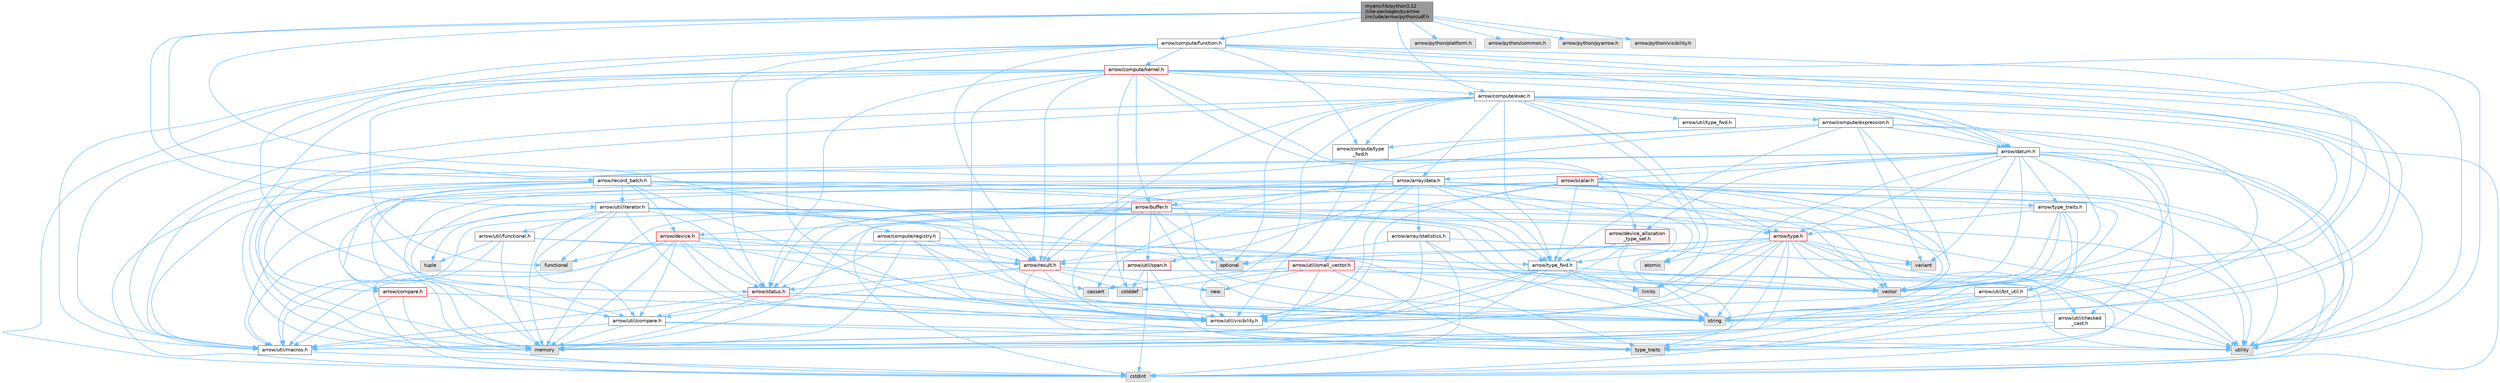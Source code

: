digraph "myenv/lib/python3.12/site-packages/pyarrow/include/arrow/python/udf.h"
{
 // LATEX_PDF_SIZE
  bgcolor="transparent";
  edge [fontname=Helvetica,fontsize=10,labelfontname=Helvetica,labelfontsize=10];
  node [fontname=Helvetica,fontsize=10,shape=box,height=0.2,width=0.4];
  Node1 [id="Node000001",label="myenv/lib/python3.12\l/site-packages/pyarrow\l/include/arrow/python/udf.h",height=0.2,width=0.4,color="gray40", fillcolor="grey60", style="filled", fontcolor="black",tooltip=" "];
  Node1 -> Node2 [id="edge1_Node000001_Node000002",color="steelblue1",style="solid",tooltip=" "];
  Node2 [id="Node000002",label="arrow/compute/exec.h",height=0.2,width=0.4,color="grey40", fillcolor="white", style="filled",URL="$exec_8h.html",tooltip=" "];
  Node2 -> Node3 [id="edge2_Node000002_Node000003",color="steelblue1",style="solid",tooltip=" "];
  Node3 [id="Node000003",label="atomic",height=0.2,width=0.4,color="grey60", fillcolor="#E0E0E0", style="filled",tooltip=" "];
  Node2 -> Node4 [id="edge3_Node000002_Node000004",color="steelblue1",style="solid",tooltip=" "];
  Node4 [id="Node000004",label="cstdint",height=0.2,width=0.4,color="grey60", fillcolor="#E0E0E0", style="filled",tooltip=" "];
  Node2 -> Node5 [id="edge4_Node000002_Node000005",color="steelblue1",style="solid",tooltip=" "];
  Node5 [id="Node000005",label="limits",height=0.2,width=0.4,color="grey60", fillcolor="#E0E0E0", style="filled",tooltip=" "];
  Node2 -> Node6 [id="edge5_Node000002_Node000006",color="steelblue1",style="solid",tooltip=" "];
  Node6 [id="Node000006",label="memory",height=0.2,width=0.4,color="grey60", fillcolor="#E0E0E0", style="filled",tooltip=" "];
  Node2 -> Node7 [id="edge6_Node000002_Node000007",color="steelblue1",style="solid",tooltip=" "];
  Node7 [id="Node000007",label="optional",height=0.2,width=0.4,color="grey60", fillcolor="#E0E0E0", style="filled",tooltip=" "];
  Node2 -> Node8 [id="edge7_Node000002_Node000008",color="steelblue1",style="solid",tooltip=" "];
  Node8 [id="Node000008",label="string",height=0.2,width=0.4,color="grey60", fillcolor="#E0E0E0", style="filled",tooltip=" "];
  Node2 -> Node9 [id="edge8_Node000002_Node000009",color="steelblue1",style="solid",tooltip=" "];
  Node9 [id="Node000009",label="utility",height=0.2,width=0.4,color="grey60", fillcolor="#E0E0E0", style="filled",tooltip=" "];
  Node2 -> Node10 [id="edge9_Node000002_Node000010",color="steelblue1",style="solid",tooltip=" "];
  Node10 [id="Node000010",label="vector",height=0.2,width=0.4,color="grey60", fillcolor="#E0E0E0", style="filled",tooltip=" "];
  Node2 -> Node11 [id="edge10_Node000002_Node000011",color="steelblue1",style="solid",tooltip=" "];
  Node11 [id="Node000011",label="arrow/array/data.h",height=0.2,width=0.4,color="grey40", fillcolor="white", style="filled",URL="$data_8h.html",tooltip=" "];
  Node11 -> Node3 [id="edge11_Node000011_Node000003",color="steelblue1",style="solid",tooltip=" "];
  Node11 -> Node12 [id="edge12_Node000011_Node000012",color="steelblue1",style="solid",tooltip=" "];
  Node12 [id="Node000012",label="cassert",height=0.2,width=0.4,color="grey60", fillcolor="#E0E0E0", style="filled",tooltip=" "];
  Node11 -> Node4 [id="edge13_Node000011_Node000004",color="steelblue1",style="solid",tooltip=" "];
  Node11 -> Node6 [id="edge14_Node000011_Node000006",color="steelblue1",style="solid",tooltip=" "];
  Node11 -> Node9 [id="edge15_Node000011_Node000009",color="steelblue1",style="solid",tooltip=" "];
  Node11 -> Node10 [id="edge16_Node000011_Node000010",color="steelblue1",style="solid",tooltip=" "];
  Node11 -> Node13 [id="edge17_Node000011_Node000013",color="steelblue1",style="solid",tooltip=" "];
  Node13 [id="Node000013",label="arrow/array/statistics.h",height=0.2,width=0.4,color="grey40", fillcolor="white", style="filled",URL="$arrow_2array_2statistics_8h.html",tooltip=" "];
  Node13 -> Node4 [id="edge18_Node000013_Node000004",color="steelblue1",style="solid",tooltip=" "];
  Node13 -> Node7 [id="edge19_Node000013_Node000007",color="steelblue1",style="solid",tooltip=" "];
  Node13 -> Node8 [id="edge20_Node000013_Node000008",color="steelblue1",style="solid",tooltip=" "];
  Node13 -> Node14 [id="edge21_Node000013_Node000014",color="steelblue1",style="solid",tooltip=" "];
  Node14 [id="Node000014",label="variant",height=0.2,width=0.4,color="grey60", fillcolor="#E0E0E0", style="filled",tooltip=" "];
  Node13 -> Node15 [id="edge22_Node000013_Node000015",color="steelblue1",style="solid",tooltip=" "];
  Node15 [id="Node000015",label="arrow/util/visibility.h",height=0.2,width=0.4,color="grey40", fillcolor="white", style="filled",URL="$include_2arrow_2util_2visibility_8h.html",tooltip=" "];
  Node11 -> Node16 [id="edge23_Node000011_Node000016",color="steelblue1",style="solid",tooltip=" "];
  Node16 [id="Node000016",label="arrow/buffer.h",height=0.2,width=0.4,color="red", fillcolor="#FFF0F0", style="filled",URL="$buffer_8h.html",tooltip=" "];
  Node16 -> Node4 [id="edge24_Node000016_Node000004",color="steelblue1",style="solid",tooltip=" "];
  Node16 -> Node6 [id="edge25_Node000016_Node000006",color="steelblue1",style="solid",tooltip=" "];
  Node16 -> Node7 [id="edge26_Node000016_Node000007",color="steelblue1",style="solid",tooltip=" "];
  Node16 -> Node8 [id="edge27_Node000016_Node000008",color="steelblue1",style="solid",tooltip=" "];
  Node16 -> Node9 [id="edge28_Node000016_Node000009",color="steelblue1",style="solid",tooltip=" "];
  Node16 -> Node10 [id="edge29_Node000016_Node000010",color="steelblue1",style="solid",tooltip=" "];
  Node16 -> Node19 [id="edge30_Node000016_Node000019",color="steelblue1",style="solid",tooltip=" "];
  Node19 [id="Node000019",label="arrow/device.h",height=0.2,width=0.4,color="red", fillcolor="#FFF0F0", style="filled",URL="$device_8h.html",tooltip=" "];
  Node19 -> Node4 [id="edge31_Node000019_Node000004",color="steelblue1",style="solid",tooltip=" "];
  Node19 -> Node20 [id="edge32_Node000019_Node000020",color="steelblue1",style="solid",tooltip=" "];
  Node20 [id="Node000020",label="functional",height=0.2,width=0.4,color="grey60", fillcolor="#E0E0E0", style="filled",tooltip=" "];
  Node19 -> Node6 [id="edge33_Node000019_Node000006",color="steelblue1",style="solid",tooltip=" "];
  Node19 -> Node8 [id="edge34_Node000019_Node000008",color="steelblue1",style="solid",tooltip=" "];
  Node19 -> Node24 [id="edge35_Node000019_Node000024",color="steelblue1",style="solid",tooltip=" "];
  Node24 [id="Node000024",label="arrow/result.h",height=0.2,width=0.4,color="red", fillcolor="#FFF0F0", style="filled",URL="$result_8h.html",tooltip=" "];
  Node24 -> Node25 [id="edge36_Node000024_Node000025",color="steelblue1",style="solid",tooltip=" "];
  Node25 [id="Node000025",label="cstddef",height=0.2,width=0.4,color="grey60", fillcolor="#E0E0E0", style="filled",tooltip=" "];
  Node24 -> Node26 [id="edge37_Node000024_Node000026",color="steelblue1",style="solid",tooltip=" "];
  Node26 [id="Node000026",label="new",height=0.2,width=0.4,color="grey60", fillcolor="#E0E0E0", style="filled",tooltip=" "];
  Node24 -> Node8 [id="edge38_Node000024_Node000008",color="steelblue1",style="solid",tooltip=" "];
  Node24 -> Node27 [id="edge39_Node000024_Node000027",color="steelblue1",style="solid",tooltip=" "];
  Node27 [id="Node000027",label="type_traits",height=0.2,width=0.4,color="grey60", fillcolor="#E0E0E0", style="filled",tooltip=" "];
  Node24 -> Node9 [id="edge40_Node000024_Node000009",color="steelblue1",style="solid",tooltip=" "];
  Node24 -> Node28 [id="edge41_Node000024_Node000028",color="steelblue1",style="solid",tooltip=" "];
  Node28 [id="Node000028",label="arrow/status.h",height=0.2,width=0.4,color="red", fillcolor="#FFF0F0", style="filled",URL="$status_8h.html",tooltip=" "];
  Node28 -> Node6 [id="edge42_Node000028_Node000006",color="steelblue1",style="solid",tooltip=" "];
  Node28 -> Node8 [id="edge43_Node000028_Node000008",color="steelblue1",style="solid",tooltip=" "];
  Node28 -> Node9 [id="edge44_Node000028_Node000009",color="steelblue1",style="solid",tooltip=" "];
  Node28 -> Node30 [id="edge45_Node000028_Node000030",color="steelblue1",style="solid",tooltip=" "];
  Node30 [id="Node000030",label="arrow/util/compare.h",height=0.2,width=0.4,color="grey40", fillcolor="white", style="filled",URL="$util_2compare_8h.html",tooltip=" "];
  Node30 -> Node6 [id="edge46_Node000030_Node000006",color="steelblue1",style="solid",tooltip=" "];
  Node30 -> Node27 [id="edge47_Node000030_Node000027",color="steelblue1",style="solid",tooltip=" "];
  Node30 -> Node9 [id="edge48_Node000030_Node000009",color="steelblue1",style="solid",tooltip=" "];
  Node30 -> Node23 [id="edge49_Node000030_Node000023",color="steelblue1",style="solid",tooltip=" "];
  Node23 [id="Node000023",label="arrow/util/macros.h",height=0.2,width=0.4,color="grey40", fillcolor="white", style="filled",URL="$macros_8h.html",tooltip=" "];
  Node23 -> Node4 [id="edge50_Node000023_Node000004",color="steelblue1",style="solid",tooltip=" "];
  Node28 -> Node23 [id="edge51_Node000028_Node000023",color="steelblue1",style="solid",tooltip=" "];
  Node28 -> Node15 [id="edge52_Node000028_Node000015",color="steelblue1",style="solid",tooltip=" "];
  Node24 -> Node30 [id="edge53_Node000024_Node000030",color="steelblue1",style="solid",tooltip=" "];
  Node19 -> Node28 [id="edge54_Node000019_Node000028",color="steelblue1",style="solid",tooltip=" "];
  Node19 -> Node22 [id="edge55_Node000019_Node000022",color="steelblue1",style="solid",tooltip=" "];
  Node22 [id="Node000022",label="arrow/type_fwd.h",height=0.2,width=0.4,color="grey40", fillcolor="white", style="filled",URL="$arrow_2type__fwd_8h.html",tooltip=" "];
  Node22 -> Node5 [id="edge56_Node000022_Node000005",color="steelblue1",style="solid",tooltip=" "];
  Node22 -> Node6 [id="edge57_Node000022_Node000006",color="steelblue1",style="solid",tooltip=" "];
  Node22 -> Node8 [id="edge58_Node000022_Node000008",color="steelblue1",style="solid",tooltip=" "];
  Node22 -> Node10 [id="edge59_Node000022_Node000010",color="steelblue1",style="solid",tooltip=" "];
  Node22 -> Node23 [id="edge60_Node000022_Node000023",color="steelblue1",style="solid",tooltip=" "];
  Node22 -> Node15 [id="edge61_Node000022_Node000015",color="steelblue1",style="solid",tooltip=" "];
  Node19 -> Node30 [id="edge62_Node000019_Node000030",color="steelblue1",style="solid",tooltip=" "];
  Node19 -> Node23 [id="edge63_Node000019_Node000023",color="steelblue1",style="solid",tooltip=" "];
  Node19 -> Node15 [id="edge64_Node000019_Node000015",color="steelblue1",style="solid",tooltip=" "];
  Node16 -> Node28 [id="edge65_Node000016_Node000028",color="steelblue1",style="solid",tooltip=" "];
  Node16 -> Node22 [id="edge66_Node000016_Node000022",color="steelblue1",style="solid",tooltip=" "];
  Node16 -> Node23 [id="edge67_Node000016_Node000023",color="steelblue1",style="solid",tooltip=" "];
  Node16 -> Node35 [id="edge68_Node000016_Node000035",color="steelblue1",style="solid",tooltip=" "];
  Node35 [id="Node000035",label="arrow/util/span.h",height=0.2,width=0.4,color="red", fillcolor="#FFF0F0", style="filled",URL="$span_8h.html",tooltip=" "];
  Node35 -> Node25 [id="edge69_Node000035_Node000025",color="steelblue1",style="solid",tooltip=" "];
  Node35 -> Node4 [id="edge70_Node000035_Node000004",color="steelblue1",style="solid",tooltip=" "];
  Node35 -> Node27 [id="edge71_Node000035_Node000027",color="steelblue1",style="solid",tooltip=" "];
  Node16 -> Node15 [id="edge72_Node000016_Node000015",color="steelblue1",style="solid",tooltip=" "];
  Node11 -> Node24 [id="edge73_Node000011_Node000024",color="steelblue1",style="solid",tooltip=" "];
  Node11 -> Node37 [id="edge74_Node000011_Node000037",color="steelblue1",style="solid",tooltip=" "];
  Node37 [id="Node000037",label="arrow/type.h",height=0.2,width=0.4,color="red", fillcolor="#FFF0F0", style="filled",URL="$type_8h.html",tooltip=" "];
  Node37 -> Node3 [id="edge75_Node000037_Node000003",color="steelblue1",style="solid",tooltip=" "];
  Node37 -> Node4 [id="edge76_Node000037_Node000004",color="steelblue1",style="solid",tooltip=" "];
  Node37 -> Node5 [id="edge77_Node000037_Node000005",color="steelblue1",style="solid",tooltip=" "];
  Node37 -> Node6 [id="edge78_Node000037_Node000006",color="steelblue1",style="solid",tooltip=" "];
  Node37 -> Node7 [id="edge79_Node000037_Node000007",color="steelblue1",style="solid",tooltip=" "];
  Node37 -> Node8 [id="edge80_Node000037_Node000008",color="steelblue1",style="solid",tooltip=" "];
  Node37 -> Node9 [id="edge81_Node000037_Node000009",color="steelblue1",style="solid",tooltip=" "];
  Node37 -> Node14 [id="edge82_Node000037_Node000014",color="steelblue1",style="solid",tooltip=" "];
  Node37 -> Node10 [id="edge83_Node000037_Node000010",color="steelblue1",style="solid",tooltip=" "];
  Node37 -> Node24 [id="edge84_Node000037_Node000024",color="steelblue1",style="solid",tooltip=" "];
  Node37 -> Node22 [id="edge85_Node000037_Node000022",color="steelblue1",style="solid",tooltip=" "];
  Node37 -> Node39 [id="edge86_Node000037_Node000039",color="steelblue1",style="solid",tooltip=" "];
  Node39 [id="Node000039",label="arrow/util/checked\l_cast.h",height=0.2,width=0.4,color="grey40", fillcolor="white", style="filled",URL="$checked__cast_8h.html",tooltip=" "];
  Node39 -> Node6 [id="edge87_Node000039_Node000006",color="steelblue1",style="solid",tooltip=" "];
  Node39 -> Node27 [id="edge88_Node000039_Node000027",color="steelblue1",style="solid",tooltip=" "];
  Node39 -> Node9 [id="edge89_Node000039_Node000009",color="steelblue1",style="solid",tooltip=" "];
  Node37 -> Node23 [id="edge90_Node000037_Node000023",color="steelblue1",style="solid",tooltip=" "];
  Node37 -> Node15 [id="edge91_Node000037_Node000015",color="steelblue1",style="solid",tooltip=" "];
  Node11 -> Node22 [id="edge92_Node000011_Node000022",color="steelblue1",style="solid",tooltip=" "];
  Node11 -> Node46 [id="edge93_Node000011_Node000046",color="steelblue1",style="solid",tooltip=" "];
  Node46 [id="Node000046",label="arrow/util/bit_util.h",height=0.2,width=0.4,color="grey40", fillcolor="white", style="filled",URL="$bit__util_8h.html",tooltip=" "];
  Node46 -> Node4 [id="edge94_Node000046_Node000004",color="steelblue1",style="solid",tooltip=" "];
  Node46 -> Node27 [id="edge95_Node000046_Node000027",color="steelblue1",style="solid",tooltip=" "];
  Node46 -> Node23 [id="edge96_Node000046_Node000023",color="steelblue1",style="solid",tooltip=" "];
  Node46 -> Node15 [id="edge97_Node000046_Node000015",color="steelblue1",style="solid",tooltip=" "];
  Node11 -> Node23 [id="edge98_Node000011_Node000023",color="steelblue1",style="solid",tooltip=" "];
  Node11 -> Node35 [id="edge99_Node000011_Node000035",color="steelblue1",style="solid",tooltip=" "];
  Node11 -> Node15 [id="edge100_Node000011_Node000015",color="steelblue1",style="solid",tooltip=" "];
  Node2 -> Node47 [id="edge101_Node000002_Node000047",color="steelblue1",style="solid",tooltip=" "];
  Node47 [id="Node000047",label="arrow/compute/expression.h",height=0.2,width=0.4,color="grey40", fillcolor="white", style="filled",URL="$expression_8h.html",tooltip=" "];
  Node47 -> Node6 [id="edge102_Node000047_Node000006",color="steelblue1",style="solid",tooltip=" "];
  Node47 -> Node8 [id="edge103_Node000047_Node000008",color="steelblue1",style="solid",tooltip=" "];
  Node47 -> Node9 [id="edge104_Node000047_Node000009",color="steelblue1",style="solid",tooltip=" "];
  Node47 -> Node14 [id="edge105_Node000047_Node000014",color="steelblue1",style="solid",tooltip=" "];
  Node47 -> Node10 [id="edge106_Node000047_Node000010",color="steelblue1",style="solid",tooltip=" "];
  Node47 -> Node48 [id="edge107_Node000047_Node000048",color="steelblue1",style="solid",tooltip=" "];
  Node48 [id="Node000048",label="arrow/compute/type\l_fwd.h",height=0.2,width=0.4,color="grey40", fillcolor="white", style="filled",URL="$arrow_2compute_2type__fwd_8h.html",tooltip=" "];
  Node48 -> Node15 [id="edge108_Node000048_Node000015",color="steelblue1",style="solid",tooltip=" "];
  Node47 -> Node49 [id="edge109_Node000047_Node000049",color="steelblue1",style="solid",tooltip=" "];
  Node49 [id="Node000049",label="arrow/datum.h",height=0.2,width=0.4,color="grey40", fillcolor="white", style="filled",URL="$datum_8h.html",tooltip=" "];
  Node49 -> Node4 [id="edge110_Node000049_Node000004",color="steelblue1",style="solid",tooltip=" "];
  Node49 -> Node6 [id="edge111_Node000049_Node000006",color="steelblue1",style="solid",tooltip=" "];
  Node49 -> Node8 [id="edge112_Node000049_Node000008",color="steelblue1",style="solid",tooltip=" "];
  Node49 -> Node27 [id="edge113_Node000049_Node000027",color="steelblue1",style="solid",tooltip=" "];
  Node49 -> Node9 [id="edge114_Node000049_Node000009",color="steelblue1",style="solid",tooltip=" "];
  Node49 -> Node14 [id="edge115_Node000049_Node000014",color="steelblue1",style="solid",tooltip=" "];
  Node49 -> Node10 [id="edge116_Node000049_Node000010",color="steelblue1",style="solid",tooltip=" "];
  Node49 -> Node11 [id="edge117_Node000049_Node000011",color="steelblue1",style="solid",tooltip=" "];
  Node49 -> Node50 [id="edge118_Node000049_Node000050",color="steelblue1",style="solid",tooltip=" "];
  Node50 [id="Node000050",label="arrow/device_allocation\l_type_set.h",height=0.2,width=0.4,color="red", fillcolor="#FFF0F0", style="filled",URL="$device__allocation__type__set_8h.html",tooltip=" "];
  Node50 -> Node8 [id="edge119_Node000050_Node000008",color="steelblue1",style="solid",tooltip=" "];
  Node50 -> Node22 [id="edge120_Node000050_Node000022",color="steelblue1",style="solid",tooltip=" "];
  Node50 -> Node15 [id="edge121_Node000050_Node000015",color="steelblue1",style="solid",tooltip=" "];
  Node49 -> Node52 [id="edge122_Node000049_Node000052",color="steelblue1",style="solid",tooltip=" "];
  Node52 [id="Node000052",label="arrow/scalar.h",height=0.2,width=0.4,color="red", fillcolor="#FFF0F0", style="filled",URL="$scalar_8h.html",tooltip=" "];
  Node52 -> Node6 [id="edge123_Node000052_Node000006",color="steelblue1",style="solid",tooltip=" "];
  Node52 -> Node8 [id="edge124_Node000052_Node000008",color="steelblue1",style="solid",tooltip=" "];
  Node52 -> Node9 [id="edge125_Node000052_Node000009",color="steelblue1",style="solid",tooltip=" "];
  Node52 -> Node10 [id="edge126_Node000052_Node000010",color="steelblue1",style="solid",tooltip=" "];
  Node52 -> Node54 [id="edge127_Node000052_Node000054",color="steelblue1",style="solid",tooltip=" "];
  Node54 [id="Node000054",label="arrow/compare.h",height=0.2,width=0.4,color="red", fillcolor="#FFF0F0", style="filled",URL="$compare_8h.html",tooltip=" "];
  Node54 -> Node4 [id="edge128_Node000054_Node000004",color="steelblue1",style="solid",tooltip=" "];
  Node54 -> Node23 [id="edge129_Node000054_Node000023",color="steelblue1",style="solid",tooltip=" "];
  Node54 -> Node15 [id="edge130_Node000054_Node000015",color="steelblue1",style="solid",tooltip=" "];
  Node52 -> Node24 [id="edge131_Node000052_Node000024",color="steelblue1",style="solid",tooltip=" "];
  Node52 -> Node28 [id="edge132_Node000052_Node000028",color="steelblue1",style="solid",tooltip=" "];
  Node52 -> Node37 [id="edge133_Node000052_Node000037",color="steelblue1",style="solid",tooltip=" "];
  Node52 -> Node22 [id="edge134_Node000052_Node000022",color="steelblue1",style="solid",tooltip=" "];
  Node52 -> Node57 [id="edge135_Node000052_Node000057",color="steelblue1",style="solid",tooltip=" "];
  Node57 [id="Node000057",label="arrow/type_traits.h",height=0.2,width=0.4,color="grey40", fillcolor="white", style="filled",URL="$include_2arrow_2type__traits_8h.html",tooltip=" "];
  Node57 -> Node6 [id="edge136_Node000057_Node000006",color="steelblue1",style="solid",tooltip=" "];
  Node57 -> Node8 [id="edge137_Node000057_Node000008",color="steelblue1",style="solid",tooltip=" "];
  Node57 -> Node27 [id="edge138_Node000057_Node000027",color="steelblue1",style="solid",tooltip=" "];
  Node57 -> Node10 [id="edge139_Node000057_Node000010",color="steelblue1",style="solid",tooltip=" "];
  Node57 -> Node37 [id="edge140_Node000057_Node000037",color="steelblue1",style="solid",tooltip=" "];
  Node57 -> Node46 [id="edge141_Node000057_Node000046",color="steelblue1",style="solid",tooltip=" "];
  Node52 -> Node30 [id="edge142_Node000052_Node000030",color="steelblue1",style="solid",tooltip=" "];
  Node52 -> Node15 [id="edge143_Node000052_Node000015",color="steelblue1",style="solid",tooltip=" "];
  Node49 -> Node37 [id="edge144_Node000049_Node000037",color="steelblue1",style="solid",tooltip=" "];
  Node49 -> Node57 [id="edge145_Node000049_Node000057",color="steelblue1",style="solid",tooltip=" "];
  Node49 -> Node39 [id="edge146_Node000049_Node000039",color="steelblue1",style="solid",tooltip=" "];
  Node49 -> Node23 [id="edge147_Node000049_Node000023",color="steelblue1",style="solid",tooltip=" "];
  Node49 -> Node15 [id="edge148_Node000049_Node000015",color="steelblue1",style="solid",tooltip=" "];
  Node47 -> Node22 [id="edge149_Node000047_Node000022",color="steelblue1",style="solid",tooltip=" "];
  Node47 -> Node62 [id="edge150_Node000047_Node000062",color="steelblue1",style="solid",tooltip=" "];
  Node62 [id="Node000062",label="arrow/util/small_vector.h",height=0.2,width=0.4,color="red", fillcolor="#FFF0F0", style="filled",URL="$small__vector_8h.html",tooltip=" "];
  Node62 -> Node12 [id="edge151_Node000062_Node000012",color="steelblue1",style="solid",tooltip=" "];
  Node62 -> Node25 [id="edge152_Node000062_Node000025",color="steelblue1",style="solid",tooltip=" "];
  Node62 -> Node5 [id="edge153_Node000062_Node000005",color="steelblue1",style="solid",tooltip=" "];
  Node62 -> Node26 [id="edge154_Node000062_Node000026",color="steelblue1",style="solid",tooltip=" "];
  Node62 -> Node27 [id="edge155_Node000062_Node000027",color="steelblue1",style="solid",tooltip=" "];
  Node62 -> Node9 [id="edge156_Node000062_Node000009",color="steelblue1",style="solid",tooltip=" "];
  Node62 -> Node23 [id="edge157_Node000062_Node000023",color="steelblue1",style="solid",tooltip=" "];
  Node2 -> Node48 [id="edge158_Node000002_Node000048",color="steelblue1",style="solid",tooltip=" "];
  Node2 -> Node49 [id="edge159_Node000002_Node000049",color="steelblue1",style="solid",tooltip=" "];
  Node2 -> Node24 [id="edge160_Node000002_Node000024",color="steelblue1",style="solid",tooltip=" "];
  Node2 -> Node22 [id="edge161_Node000002_Node000022",color="steelblue1",style="solid",tooltip=" "];
  Node2 -> Node23 [id="edge162_Node000002_Node000023",color="steelblue1",style="solid",tooltip=" "];
  Node2 -> Node64 [id="edge163_Node000002_Node000064",color="steelblue1",style="solid",tooltip=" "];
  Node64 [id="Node000064",label="arrow/util/type_fwd.h",height=0.2,width=0.4,color="grey40", fillcolor="white", style="filled",URL="$arrow_2util_2type__fwd_8h.html",tooltip=" "];
  Node2 -> Node15 [id="edge164_Node000002_Node000015",color="steelblue1",style="solid",tooltip=" "];
  Node1 -> Node65 [id="edge165_Node000001_Node000065",color="steelblue1",style="solid",tooltip=" "];
  Node65 [id="Node000065",label="arrow/compute/function.h",height=0.2,width=0.4,color="grey40", fillcolor="white", style="filled",URL="$function_8h.html",tooltip=" "];
  Node65 -> Node8 [id="edge166_Node000065_Node000008",color="steelblue1",style="solid",tooltip=" "];
  Node65 -> Node9 [id="edge167_Node000065_Node000009",color="steelblue1",style="solid",tooltip=" "];
  Node65 -> Node10 [id="edge168_Node000065_Node000010",color="steelblue1",style="solid",tooltip=" "];
  Node65 -> Node66 [id="edge169_Node000065_Node000066",color="steelblue1",style="solid",tooltip=" "];
  Node66 [id="Node000066",label="arrow/compute/kernel.h",height=0.2,width=0.4,color="red", fillcolor="#FFF0F0", style="filled",URL="$kernel_8h.html",tooltip=" "];
  Node66 -> Node25 [id="edge170_Node000066_Node000025",color="steelblue1",style="solid",tooltip=" "];
  Node66 -> Node4 [id="edge171_Node000066_Node000004",color="steelblue1",style="solid",tooltip=" "];
  Node66 -> Node20 [id="edge172_Node000066_Node000020",color="steelblue1",style="solid",tooltip=" "];
  Node66 -> Node6 [id="edge173_Node000066_Node000006",color="steelblue1",style="solid",tooltip=" "];
  Node66 -> Node8 [id="edge174_Node000066_Node000008",color="steelblue1",style="solid",tooltip=" "];
  Node66 -> Node9 [id="edge175_Node000066_Node000009",color="steelblue1",style="solid",tooltip=" "];
  Node66 -> Node10 [id="edge176_Node000066_Node000010",color="steelblue1",style="solid",tooltip=" "];
  Node66 -> Node16 [id="edge177_Node000066_Node000016",color="steelblue1",style="solid",tooltip=" "];
  Node66 -> Node2 [id="edge178_Node000066_Node000002",color="steelblue1",style="solid",tooltip=" "];
  Node66 -> Node49 [id="edge179_Node000066_Node000049",color="steelblue1",style="solid",tooltip=" "];
  Node66 -> Node50 [id="edge180_Node000066_Node000050",color="steelblue1",style="solid",tooltip=" "];
  Node66 -> Node24 [id="edge181_Node000066_Node000024",color="steelblue1",style="solid",tooltip=" "];
  Node66 -> Node28 [id="edge182_Node000066_Node000028",color="steelblue1",style="solid",tooltip=" "];
  Node66 -> Node37 [id="edge183_Node000066_Node000037",color="steelblue1",style="solid",tooltip=" "];
  Node66 -> Node23 [id="edge184_Node000066_Node000023",color="steelblue1",style="solid",tooltip=" "];
  Node66 -> Node15 [id="edge185_Node000066_Node000015",color="steelblue1",style="solid",tooltip=" "];
  Node65 -> Node48 [id="edge186_Node000065_Node000048",color="steelblue1",style="solid",tooltip=" "];
  Node65 -> Node49 [id="edge187_Node000065_Node000049",color="steelblue1",style="solid",tooltip=" "];
  Node65 -> Node24 [id="edge188_Node000065_Node000024",color="steelblue1",style="solid",tooltip=" "];
  Node65 -> Node28 [id="edge189_Node000065_Node000028",color="steelblue1",style="solid",tooltip=" "];
  Node65 -> Node30 [id="edge190_Node000065_Node000030",color="steelblue1",style="solid",tooltip=" "];
  Node65 -> Node23 [id="edge191_Node000065_Node000023",color="steelblue1",style="solid",tooltip=" "];
  Node65 -> Node15 [id="edge192_Node000065_Node000015",color="steelblue1",style="solid",tooltip=" "];
  Node1 -> Node68 [id="edge193_Node000001_Node000068",color="steelblue1",style="solid",tooltip=" "];
  Node68 [id="Node000068",label="arrow/compute/registry.h",height=0.2,width=0.4,color="grey40", fillcolor="white", style="filled",URL="$registry_8h.html",tooltip=" "];
  Node68 -> Node6 [id="edge194_Node000068_Node000006",color="steelblue1",style="solid",tooltip=" "];
  Node68 -> Node8 [id="edge195_Node000068_Node000008",color="steelblue1",style="solid",tooltip=" "];
  Node68 -> Node10 [id="edge196_Node000068_Node000010",color="steelblue1",style="solid",tooltip=" "];
  Node68 -> Node24 [id="edge197_Node000068_Node000024",color="steelblue1",style="solid",tooltip=" "];
  Node68 -> Node28 [id="edge198_Node000068_Node000028",color="steelblue1",style="solid",tooltip=" "];
  Node68 -> Node15 [id="edge199_Node000068_Node000015",color="steelblue1",style="solid",tooltip=" "];
  Node1 -> Node69 [id="edge200_Node000001_Node000069",color="steelblue1",style="solid",tooltip=" "];
  Node69 [id="Node000069",label="arrow/python/platform.h",height=0.2,width=0.4,color="grey60", fillcolor="#E0E0E0", style="filled",tooltip=" "];
  Node1 -> Node70 [id="edge201_Node000001_Node000070",color="steelblue1",style="solid",tooltip=" "];
  Node70 [id="Node000070",label="arrow/record_batch.h",height=0.2,width=0.4,color="grey40", fillcolor="white", style="filled",URL="$record__batch_8h.html",tooltip=" "];
  Node70 -> Node4 [id="edge202_Node000070_Node000004",color="steelblue1",style="solid",tooltip=" "];
  Node70 -> Node6 [id="edge203_Node000070_Node000006",color="steelblue1",style="solid",tooltip=" "];
  Node70 -> Node8 [id="edge204_Node000070_Node000008",color="steelblue1",style="solid",tooltip=" "];
  Node70 -> Node10 [id="edge205_Node000070_Node000010",color="steelblue1",style="solid",tooltip=" "];
  Node70 -> Node54 [id="edge206_Node000070_Node000054",color="steelblue1",style="solid",tooltip=" "];
  Node70 -> Node19 [id="edge207_Node000070_Node000019",color="steelblue1",style="solid",tooltip=" "];
  Node70 -> Node24 [id="edge208_Node000070_Node000024",color="steelblue1",style="solid",tooltip=" "];
  Node70 -> Node28 [id="edge209_Node000070_Node000028",color="steelblue1",style="solid",tooltip=" "];
  Node70 -> Node22 [id="edge210_Node000070_Node000022",color="steelblue1",style="solid",tooltip=" "];
  Node70 -> Node71 [id="edge211_Node000070_Node000071",color="steelblue1",style="solid",tooltip=" "];
  Node71 [id="Node000071",label="arrow/util/iterator.h",height=0.2,width=0.4,color="grey40", fillcolor="white", style="filled",URL="$iterator_8h.html",tooltip=" "];
  Node71 -> Node12 [id="edge212_Node000071_Node000012",color="steelblue1",style="solid",tooltip=" "];
  Node71 -> Node20 [id="edge213_Node000071_Node000020",color="steelblue1",style="solid",tooltip=" "];
  Node71 -> Node6 [id="edge214_Node000071_Node000006",color="steelblue1",style="solid",tooltip=" "];
  Node71 -> Node7 [id="edge215_Node000071_Node000007",color="steelblue1",style="solid",tooltip=" "];
  Node71 -> Node72 [id="edge216_Node000071_Node000072",color="steelblue1",style="solid",tooltip=" "];
  Node72 [id="Node000072",label="tuple",height=0.2,width=0.4,color="grey60", fillcolor="#E0E0E0", style="filled",tooltip=" "];
  Node71 -> Node27 [id="edge217_Node000071_Node000027",color="steelblue1",style="solid",tooltip=" "];
  Node71 -> Node9 [id="edge218_Node000071_Node000009",color="steelblue1",style="solid",tooltip=" "];
  Node71 -> Node10 [id="edge219_Node000071_Node000010",color="steelblue1",style="solid",tooltip=" "];
  Node71 -> Node24 [id="edge220_Node000071_Node000024",color="steelblue1",style="solid",tooltip=" "];
  Node71 -> Node28 [id="edge221_Node000071_Node000028",color="steelblue1",style="solid",tooltip=" "];
  Node71 -> Node30 [id="edge222_Node000071_Node000030",color="steelblue1",style="solid",tooltip=" "];
  Node71 -> Node73 [id="edge223_Node000071_Node000073",color="steelblue1",style="solid",tooltip=" "];
  Node73 [id="Node000073",label="arrow/util/functional.h",height=0.2,width=0.4,color="grey40", fillcolor="white", style="filled",URL="$functional_8h.html",tooltip=" "];
  Node73 -> Node6 [id="edge224_Node000073_Node000006",color="steelblue1",style="solid",tooltip=" "];
  Node73 -> Node72 [id="edge225_Node000073_Node000072",color="steelblue1",style="solid",tooltip=" "];
  Node73 -> Node27 [id="edge226_Node000073_Node000027",color="steelblue1",style="solid",tooltip=" "];
  Node73 -> Node24 [id="edge227_Node000073_Node000024",color="steelblue1",style="solid",tooltip=" "];
  Node73 -> Node23 [id="edge228_Node000073_Node000023",color="steelblue1",style="solid",tooltip=" "];
  Node71 -> Node23 [id="edge229_Node000071_Node000023",color="steelblue1",style="solid",tooltip=" "];
  Node71 -> Node15 [id="edge230_Node000071_Node000015",color="steelblue1",style="solid",tooltip=" "];
  Node70 -> Node23 [id="edge231_Node000070_Node000023",color="steelblue1",style="solid",tooltip=" "];
  Node70 -> Node15 [id="edge232_Node000070_Node000015",color="steelblue1",style="solid",tooltip=" "];
  Node1 -> Node71 [id="edge233_Node000001_Node000071",color="steelblue1",style="solid",tooltip=" "];
  Node1 -> Node74 [id="edge234_Node000001_Node000074",color="steelblue1",style="solid",tooltip=" "];
  Node74 [id="Node000074",label="arrow/python/common.h",height=0.2,width=0.4,color="grey60", fillcolor="#E0E0E0", style="filled",tooltip=" "];
  Node1 -> Node75 [id="edge235_Node000001_Node000075",color="steelblue1",style="solid",tooltip=" "];
  Node75 [id="Node000075",label="arrow/python/pyarrow.h",height=0.2,width=0.4,color="grey60", fillcolor="#E0E0E0", style="filled",tooltip=" "];
  Node1 -> Node76 [id="edge236_Node000001_Node000076",color="steelblue1",style="solid",tooltip=" "];
  Node76 [id="Node000076",label="arrow/python/visibility.h",height=0.2,width=0.4,color="grey60", fillcolor="#E0E0E0", style="filled",tooltip=" "];
}
